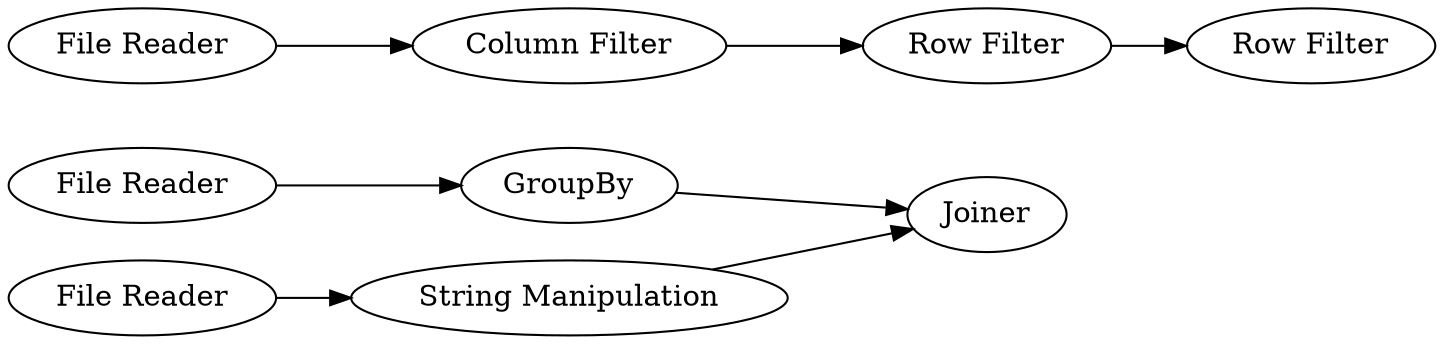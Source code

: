 digraph {
	3 -> 10
	9 -> 11
	5 -> 6
	4 -> 9
	6 -> 7
	10 -> 11
	1 -> 5
	5 [label="Column Filter"]
	1 [label="File Reader"]
	7 [label="Row Filter"]
	9 [label="String Manipulation"]
	11 [label=Joiner]
	4 [label="File Reader"]
	6 [label="Row Filter"]
	3 [label="File Reader"]
	10 [label=GroupBy]
	rankdir=LR
}
